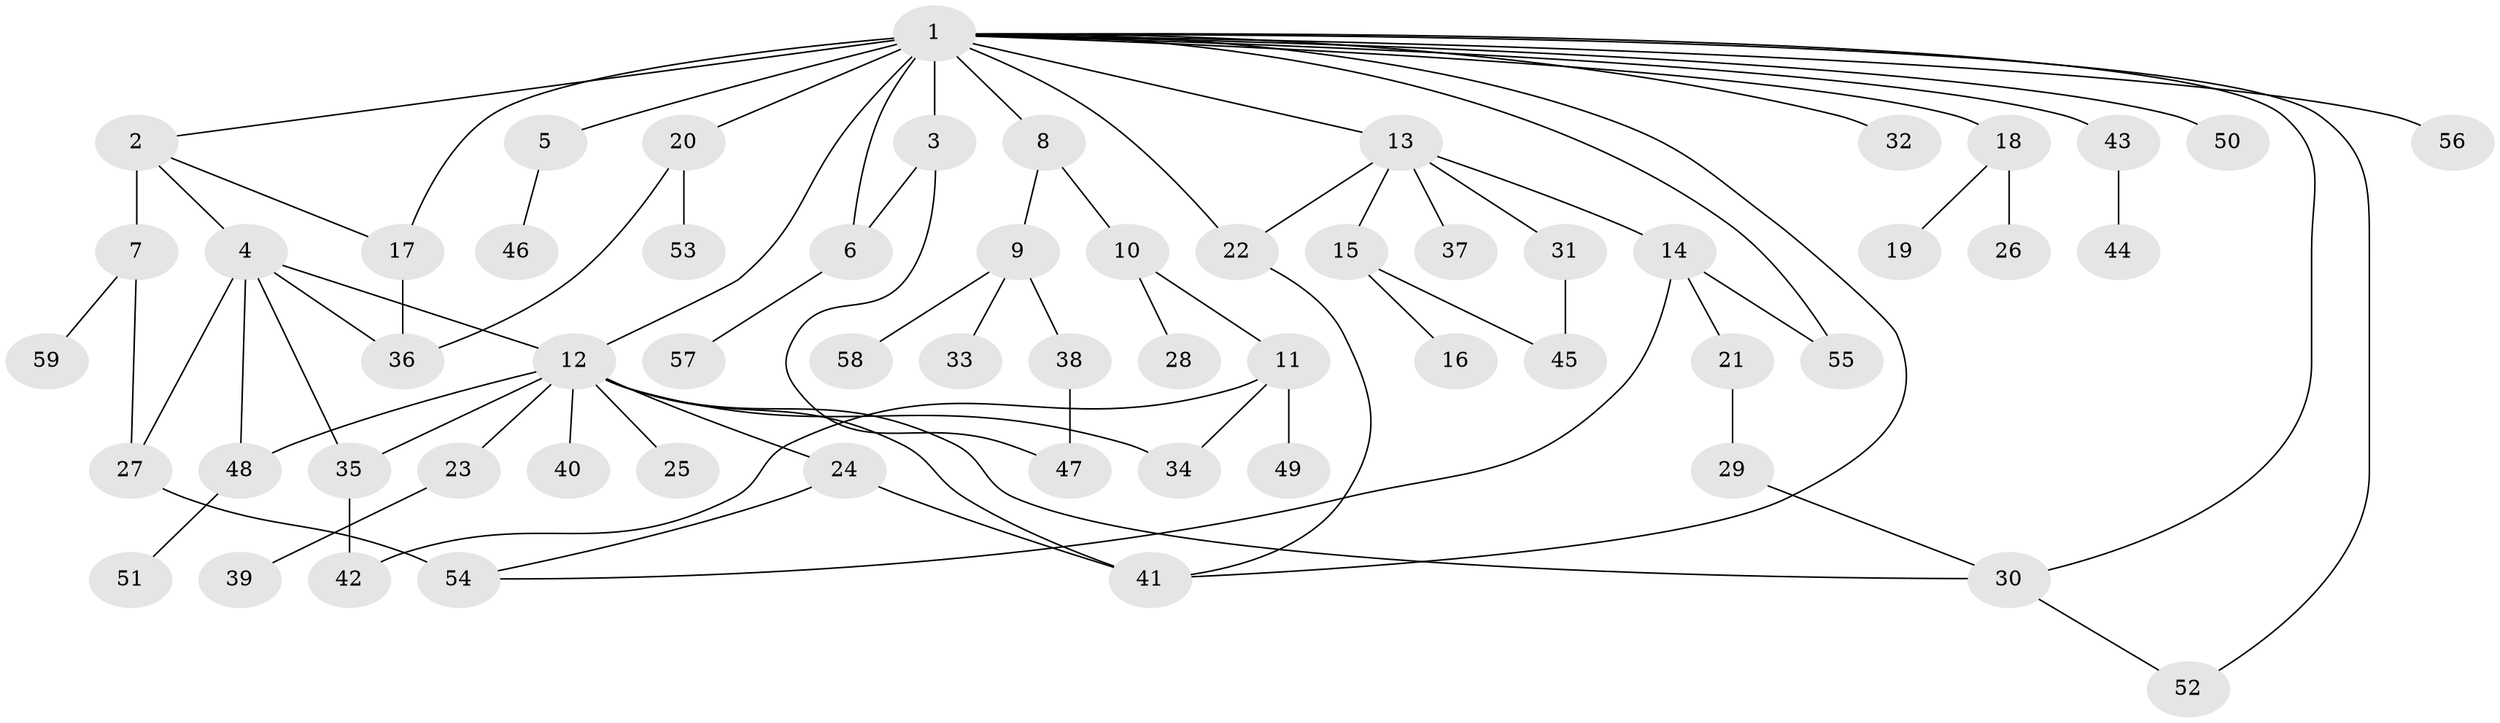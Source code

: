// original degree distribution, {26: 0.006944444444444444, 8: 0.006944444444444444, 4: 0.04861111111111111, 10: 0.006944444444444444, 3: 0.05555555555555555, 1: 0.5763888888888888, 2: 0.19444444444444445, 6: 0.041666666666666664, 5: 0.041666666666666664, 21: 0.006944444444444444, 7: 0.013888888888888888}
// Generated by graph-tools (version 1.1) at 2025/50/03/04/25 22:50:07]
// undirected, 59 vertices, 80 edges
graph export_dot {
  node [color=gray90,style=filled];
  1;
  2;
  3;
  4;
  5;
  6;
  7;
  8;
  9;
  10;
  11;
  12;
  13;
  14;
  15;
  16;
  17;
  18;
  19;
  20;
  21;
  22;
  23;
  24;
  25;
  26;
  27;
  28;
  29;
  30;
  31;
  32;
  33;
  34;
  35;
  36;
  37;
  38;
  39;
  40;
  41;
  42;
  43;
  44;
  45;
  46;
  47;
  48;
  49;
  50;
  51;
  52;
  53;
  54;
  55;
  56;
  57;
  58;
  59;
  1 -- 2 [weight=1.0];
  1 -- 3 [weight=1.0];
  1 -- 5 [weight=1.0];
  1 -- 6 [weight=7.0];
  1 -- 8 [weight=1.0];
  1 -- 12 [weight=1.0];
  1 -- 13 [weight=1.0];
  1 -- 17 [weight=1.0];
  1 -- 18 [weight=1.0];
  1 -- 20 [weight=1.0];
  1 -- 22 [weight=1.0];
  1 -- 30 [weight=1.0];
  1 -- 32 [weight=1.0];
  1 -- 41 [weight=1.0];
  1 -- 43 [weight=1.0];
  1 -- 50 [weight=1.0];
  1 -- 52 [weight=1.0];
  1 -- 55 [weight=1.0];
  1 -- 56 [weight=1.0];
  2 -- 4 [weight=1.0];
  2 -- 7 [weight=4.0];
  2 -- 17 [weight=1.0];
  3 -- 6 [weight=1.0];
  3 -- 47 [weight=1.0];
  4 -- 12 [weight=1.0];
  4 -- 27 [weight=1.0];
  4 -- 35 [weight=1.0];
  4 -- 36 [weight=1.0];
  4 -- 48 [weight=4.0];
  5 -- 46 [weight=1.0];
  6 -- 57 [weight=1.0];
  7 -- 27 [weight=1.0];
  7 -- 59 [weight=1.0];
  8 -- 9 [weight=1.0];
  8 -- 10 [weight=1.0];
  9 -- 33 [weight=1.0];
  9 -- 38 [weight=1.0];
  9 -- 58 [weight=1.0];
  10 -- 11 [weight=2.0];
  10 -- 28 [weight=1.0];
  11 -- 34 [weight=1.0];
  11 -- 42 [weight=1.0];
  11 -- 49 [weight=1.0];
  12 -- 23 [weight=1.0];
  12 -- 24 [weight=1.0];
  12 -- 25 [weight=7.0];
  12 -- 30 [weight=1.0];
  12 -- 34 [weight=1.0];
  12 -- 35 [weight=1.0];
  12 -- 40 [weight=1.0];
  12 -- 41 [weight=1.0];
  12 -- 48 [weight=1.0];
  13 -- 14 [weight=1.0];
  13 -- 15 [weight=1.0];
  13 -- 22 [weight=1.0];
  13 -- 31 [weight=1.0];
  13 -- 37 [weight=1.0];
  14 -- 21 [weight=1.0];
  14 -- 54 [weight=1.0];
  14 -- 55 [weight=1.0];
  15 -- 16 [weight=1.0];
  15 -- 45 [weight=1.0];
  17 -- 36 [weight=1.0];
  18 -- 19 [weight=1.0];
  18 -- 26 [weight=3.0];
  20 -- 36 [weight=1.0];
  20 -- 53 [weight=1.0];
  21 -- 29 [weight=2.0];
  22 -- 41 [weight=1.0];
  23 -- 39 [weight=1.0];
  24 -- 41 [weight=1.0];
  24 -- 54 [weight=1.0];
  27 -- 54 [weight=4.0];
  29 -- 30 [weight=1.0];
  30 -- 52 [weight=1.0];
  31 -- 45 [weight=1.0];
  35 -- 42 [weight=2.0];
  38 -- 47 [weight=2.0];
  43 -- 44 [weight=4.0];
  48 -- 51 [weight=1.0];
}
